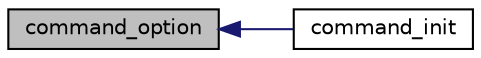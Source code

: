 digraph "command_option"
{
  edge [fontname="Helvetica",fontsize="10",labelfontname="Helvetica",labelfontsize="10"];
  node [fontname="Helvetica",fontsize="10",shape=record];
  rankdir="LR";
  Node10 [label="command_option",height=0.2,width=0.4,color="black", fillcolor="grey75", style="filled", fontcolor="black"];
  Node10 -> Node11 [dir="back",color="midnightblue",fontsize="10",style="solid"];
  Node11 [label="command_init",height=0.2,width=0.4,color="black", fillcolor="white", style="filled",URL="$commander_8h.html#ac2b0413942927df22c77edcfb63adf92"];
}
